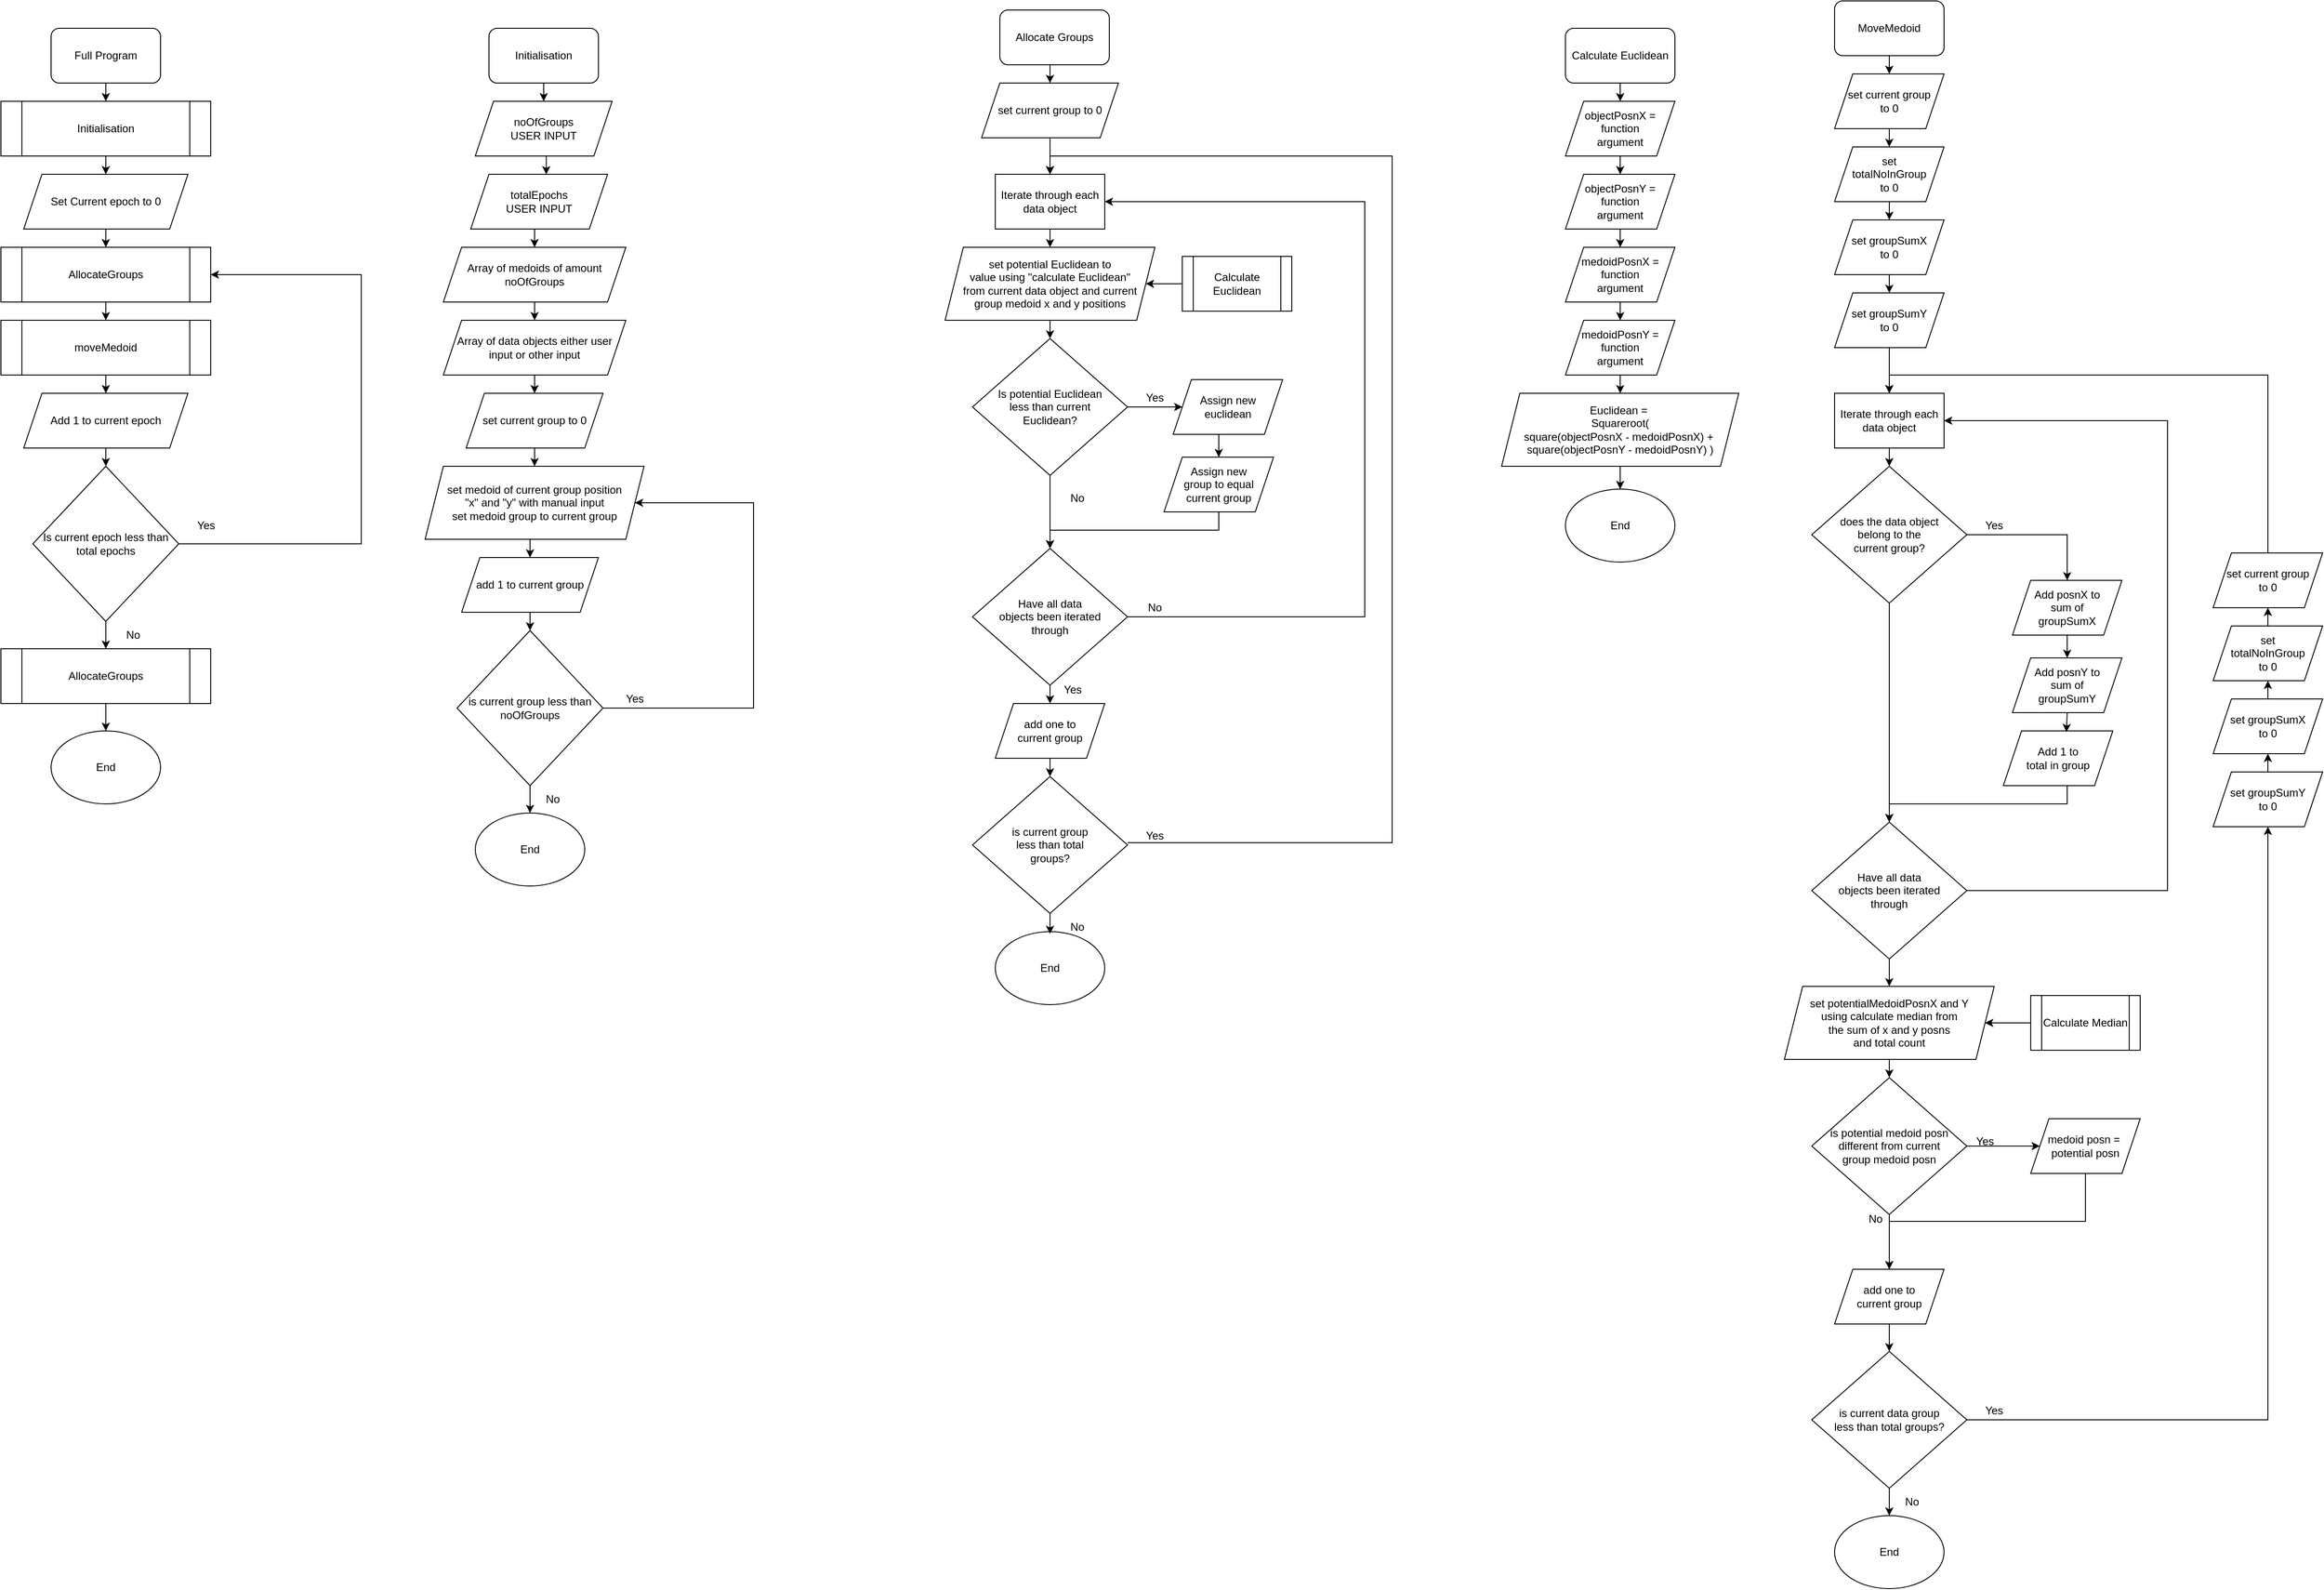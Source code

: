 <mxfile version="22.1.3" type="github">
  <diagram name="Page-1" id="edf60f1a-56cd-e834-aa8a-f176f3a09ee4">
    <mxGraphModel dx="664" dy="749" grid="1" gridSize="10" guides="1" tooltips="1" connect="1" arrows="1" fold="1" page="1" pageScale="1" pageWidth="1100" pageHeight="850" background="none" math="0" shadow="0">
      <root>
        <mxCell id="0" />
        <mxCell id="1" parent="0" />
        <mxCell id="bLF5GKP89D4P4g6-5xL7-8" style="edgeStyle=orthogonalEdgeStyle;rounded=0;orthogonalLoop=1;jettySize=auto;html=1;exitX=0.5;exitY=1;exitDx=0;exitDy=0;entryX=0.5;entryY=0;entryDx=0;entryDy=0;" edge="1" parent="1" source="bLF5GKP89D4P4g6-5xL7-1" target="bLF5GKP89D4P4g6-5xL7-4">
          <mxGeometry relative="1" as="geometry" />
        </mxCell>
        <mxCell id="bLF5GKP89D4P4g6-5xL7-1" value="Full Program" style="rounded=1;whiteSpace=wrap;html=1;" vertex="1" parent="1">
          <mxGeometry x="90" y="40" width="120" height="60" as="geometry" />
        </mxCell>
        <mxCell id="bLF5GKP89D4P4g6-5xL7-10" style="edgeStyle=orthogonalEdgeStyle;rounded=0;orthogonalLoop=1;jettySize=auto;html=1;exitX=0.5;exitY=1;exitDx=0;exitDy=0;entryX=0.5;entryY=0;entryDx=0;entryDy=0;" edge="1" parent="1" source="bLF5GKP89D4P4g6-5xL7-2" target="bLF5GKP89D4P4g6-5xL7-3">
          <mxGeometry relative="1" as="geometry" />
        </mxCell>
        <mxCell id="bLF5GKP89D4P4g6-5xL7-2" value="Set Current epoch to 0" style="shape=parallelogram;perimeter=parallelogramPerimeter;whiteSpace=wrap;html=1;fixedSize=1;" vertex="1" parent="1">
          <mxGeometry x="60" y="200" width="180" height="60" as="geometry" />
        </mxCell>
        <mxCell id="bLF5GKP89D4P4g6-5xL7-11" style="edgeStyle=orthogonalEdgeStyle;rounded=0;orthogonalLoop=1;jettySize=auto;html=1;exitX=0.5;exitY=1;exitDx=0;exitDy=0;entryX=0.5;entryY=0;entryDx=0;entryDy=0;" edge="1" parent="1" source="bLF5GKP89D4P4g6-5xL7-3" target="bLF5GKP89D4P4g6-5xL7-5">
          <mxGeometry relative="1" as="geometry" />
        </mxCell>
        <mxCell id="bLF5GKP89D4P4g6-5xL7-3" value="AllocateGroups" style="shape=process;whiteSpace=wrap;html=1;backgroundOutline=1;" vertex="1" parent="1">
          <mxGeometry x="35" y="280" width="230" height="60" as="geometry" />
        </mxCell>
        <mxCell id="bLF5GKP89D4P4g6-5xL7-9" style="edgeStyle=orthogonalEdgeStyle;rounded=0;orthogonalLoop=1;jettySize=auto;html=1;exitX=0.5;exitY=1;exitDx=0;exitDy=0;entryX=0.5;entryY=0;entryDx=0;entryDy=0;" edge="1" parent="1" source="bLF5GKP89D4P4g6-5xL7-4" target="bLF5GKP89D4P4g6-5xL7-2">
          <mxGeometry relative="1" as="geometry" />
        </mxCell>
        <mxCell id="bLF5GKP89D4P4g6-5xL7-4" value="Initialisation" style="shape=process;whiteSpace=wrap;html=1;backgroundOutline=1;" vertex="1" parent="1">
          <mxGeometry x="35" y="120" width="230" height="60" as="geometry" />
        </mxCell>
        <mxCell id="bLF5GKP89D4P4g6-5xL7-12" style="edgeStyle=orthogonalEdgeStyle;rounded=0;orthogonalLoop=1;jettySize=auto;html=1;exitX=0.5;exitY=1;exitDx=0;exitDy=0;entryX=0.5;entryY=0;entryDx=0;entryDy=0;" edge="1" parent="1" source="bLF5GKP89D4P4g6-5xL7-5" target="bLF5GKP89D4P4g6-5xL7-6">
          <mxGeometry relative="1" as="geometry" />
        </mxCell>
        <mxCell id="bLF5GKP89D4P4g6-5xL7-5" value="moveMedoid" style="shape=process;whiteSpace=wrap;html=1;backgroundOutline=1;" vertex="1" parent="1">
          <mxGeometry x="35" y="360" width="230" height="60" as="geometry" />
        </mxCell>
        <mxCell id="bLF5GKP89D4P4g6-5xL7-13" style="edgeStyle=orthogonalEdgeStyle;rounded=0;orthogonalLoop=1;jettySize=auto;html=1;exitX=0.5;exitY=1;exitDx=0;exitDy=0;entryX=0.5;entryY=0;entryDx=0;entryDy=0;" edge="1" parent="1" source="bLF5GKP89D4P4g6-5xL7-6" target="bLF5GKP89D4P4g6-5xL7-7">
          <mxGeometry relative="1" as="geometry" />
        </mxCell>
        <mxCell id="bLF5GKP89D4P4g6-5xL7-6" value="Add 1 to current epoch" style="shape=parallelogram;perimeter=parallelogramPerimeter;whiteSpace=wrap;html=1;fixedSize=1;" vertex="1" parent="1">
          <mxGeometry x="60" y="440" width="180" height="60" as="geometry" />
        </mxCell>
        <mxCell id="bLF5GKP89D4P4g6-5xL7-14" style="edgeStyle=orthogonalEdgeStyle;rounded=0;orthogonalLoop=1;jettySize=auto;html=1;exitX=1;exitY=0.5;exitDx=0;exitDy=0;entryX=1;entryY=0.5;entryDx=0;entryDy=0;" edge="1" parent="1" source="bLF5GKP89D4P4g6-5xL7-7" target="bLF5GKP89D4P4g6-5xL7-3">
          <mxGeometry relative="1" as="geometry">
            <Array as="points">
              <mxPoint x="430" y="605" />
              <mxPoint x="430" y="310" />
            </Array>
          </mxGeometry>
        </mxCell>
        <mxCell id="bLF5GKP89D4P4g6-5xL7-7" value="Is current epoch less than total epochs" style="rhombus;whiteSpace=wrap;html=1;" vertex="1" parent="1">
          <mxGeometry x="70" y="520" width="160" height="170" as="geometry" />
        </mxCell>
        <mxCell id="bLF5GKP89D4P4g6-5xL7-15" value="Yes" style="text;html=1;strokeColor=none;fillColor=none;align=center;verticalAlign=middle;whiteSpace=wrap;rounded=0;" vertex="1" parent="1">
          <mxGeometry x="230" y="570" width="60" height="30" as="geometry" />
        </mxCell>
        <mxCell id="bLF5GKP89D4P4g6-5xL7-16" value="No" style="text;html=1;strokeColor=none;fillColor=none;align=center;verticalAlign=middle;whiteSpace=wrap;rounded=0;" vertex="1" parent="1">
          <mxGeometry x="150" y="690" width="60" height="30" as="geometry" />
        </mxCell>
        <mxCell id="bLF5GKP89D4P4g6-5xL7-20" style="edgeStyle=orthogonalEdgeStyle;rounded=0;orthogonalLoop=1;jettySize=auto;html=1;exitX=0.5;exitY=1;exitDx=0;exitDy=0;entryX=0.5;entryY=0;entryDx=0;entryDy=0;" edge="1" parent="1" source="bLF5GKP89D4P4g6-5xL7-17" target="bLF5GKP89D4P4g6-5xL7-19">
          <mxGeometry relative="1" as="geometry" />
        </mxCell>
        <mxCell id="bLF5GKP89D4P4g6-5xL7-17" value="AllocateGroups" style="shape=process;whiteSpace=wrap;html=1;backgroundOutline=1;" vertex="1" parent="1">
          <mxGeometry x="35" y="720" width="230" height="60" as="geometry" />
        </mxCell>
        <mxCell id="bLF5GKP89D4P4g6-5xL7-18" style="edgeStyle=orthogonalEdgeStyle;rounded=0;orthogonalLoop=1;jettySize=auto;html=1;exitX=0;exitY=0;exitDx=0;exitDy=0;entryX=0;entryY=1;entryDx=0;entryDy=0;" edge="1" parent="1" source="bLF5GKP89D4P4g6-5xL7-16" target="bLF5GKP89D4P4g6-5xL7-16">
          <mxGeometry relative="1" as="geometry" />
        </mxCell>
        <mxCell id="bLF5GKP89D4P4g6-5xL7-19" value="End" style="ellipse;whiteSpace=wrap;html=1;" vertex="1" parent="1">
          <mxGeometry x="90" y="810" width="120" height="80" as="geometry" />
        </mxCell>
        <mxCell id="bLF5GKP89D4P4g6-5xL7-33" style="edgeStyle=orthogonalEdgeStyle;rounded=0;orthogonalLoop=1;jettySize=auto;html=1;exitX=0.5;exitY=1;exitDx=0;exitDy=0;entryX=0.5;entryY=0;entryDx=0;entryDy=0;" edge="1" parent="1" source="bLF5GKP89D4P4g6-5xL7-21" target="bLF5GKP89D4P4g6-5xL7-22">
          <mxGeometry relative="1" as="geometry" />
        </mxCell>
        <mxCell id="bLF5GKP89D4P4g6-5xL7-21" value="Initialisation" style="rounded=1;whiteSpace=wrap;html=1;" vertex="1" parent="1">
          <mxGeometry x="570" y="40" width="120" height="60" as="geometry" />
        </mxCell>
        <mxCell id="bLF5GKP89D4P4g6-5xL7-22" value="noOfGroups&lt;br&gt;USER INPUT" style="shape=parallelogram;perimeter=parallelogramPerimeter;whiteSpace=wrap;html=1;fixedSize=1;" vertex="1" parent="1">
          <mxGeometry x="555" y="120" width="150" height="60" as="geometry" />
        </mxCell>
        <mxCell id="bLF5GKP89D4P4g6-5xL7-35" style="edgeStyle=orthogonalEdgeStyle;rounded=0;orthogonalLoop=1;jettySize=auto;html=1;exitX=0.5;exitY=1;exitDx=0;exitDy=0;entryX=0.5;entryY=0;entryDx=0;entryDy=0;" edge="1" parent="1" source="bLF5GKP89D4P4g6-5xL7-23" target="bLF5GKP89D4P4g6-5xL7-24">
          <mxGeometry relative="1" as="geometry" />
        </mxCell>
        <mxCell id="bLF5GKP89D4P4g6-5xL7-23" value="totalEpochs&lt;br&gt;USER INPUT" style="shape=parallelogram;perimeter=parallelogramPerimeter;whiteSpace=wrap;html=1;fixedSize=1;" vertex="1" parent="1">
          <mxGeometry x="550" y="200" width="150" height="60" as="geometry" />
        </mxCell>
        <mxCell id="bLF5GKP89D4P4g6-5xL7-36" style="edgeStyle=orthogonalEdgeStyle;rounded=0;orthogonalLoop=1;jettySize=auto;html=1;exitX=0.5;exitY=1;exitDx=0;exitDy=0;entryX=0.5;entryY=0;entryDx=0;entryDy=0;" edge="1" parent="1" source="bLF5GKP89D4P4g6-5xL7-24" target="bLF5GKP89D4P4g6-5xL7-25">
          <mxGeometry relative="1" as="geometry" />
        </mxCell>
        <mxCell id="bLF5GKP89D4P4g6-5xL7-24" value="Array of medoids of amount noOfGroups" style="shape=parallelogram;perimeter=parallelogramPerimeter;whiteSpace=wrap;html=1;fixedSize=1;" vertex="1" parent="1">
          <mxGeometry x="520" y="280" width="200" height="60" as="geometry" />
        </mxCell>
        <mxCell id="bLF5GKP89D4P4g6-5xL7-37" style="edgeStyle=orthogonalEdgeStyle;rounded=0;orthogonalLoop=1;jettySize=auto;html=1;exitX=0.5;exitY=1;exitDx=0;exitDy=0;entryX=0.5;entryY=0;entryDx=0;entryDy=0;" edge="1" parent="1" source="bLF5GKP89D4P4g6-5xL7-25" target="bLF5GKP89D4P4g6-5xL7-26">
          <mxGeometry relative="1" as="geometry" />
        </mxCell>
        <mxCell id="bLF5GKP89D4P4g6-5xL7-25" value="Array of data objects either user input or other input" style="shape=parallelogram;perimeter=parallelogramPerimeter;whiteSpace=wrap;html=1;fixedSize=1;" vertex="1" parent="1">
          <mxGeometry x="520" y="360" width="200" height="60" as="geometry" />
        </mxCell>
        <mxCell id="bLF5GKP89D4P4g6-5xL7-38" style="edgeStyle=orthogonalEdgeStyle;rounded=0;orthogonalLoop=1;jettySize=auto;html=1;exitX=0.5;exitY=1;exitDx=0;exitDy=0;entryX=0.5;entryY=0;entryDx=0;entryDy=0;" edge="1" parent="1" source="bLF5GKP89D4P4g6-5xL7-26" target="bLF5GKP89D4P4g6-5xL7-27">
          <mxGeometry relative="1" as="geometry" />
        </mxCell>
        <mxCell id="bLF5GKP89D4P4g6-5xL7-26" value="set current group to 0" style="shape=parallelogram;perimeter=parallelogramPerimeter;whiteSpace=wrap;html=1;fixedSize=1;" vertex="1" parent="1">
          <mxGeometry x="545" y="440" width="150" height="60" as="geometry" />
        </mxCell>
        <mxCell id="bLF5GKP89D4P4g6-5xL7-39" style="edgeStyle=orthogonalEdgeStyle;rounded=0;orthogonalLoop=1;jettySize=auto;html=1;exitX=0.5;exitY=1;exitDx=0;exitDy=0;entryX=0.5;entryY=0;entryDx=0;entryDy=0;" edge="1" parent="1" source="bLF5GKP89D4P4g6-5xL7-27" target="bLF5GKP89D4P4g6-5xL7-28">
          <mxGeometry relative="1" as="geometry" />
        </mxCell>
        <mxCell id="bLF5GKP89D4P4g6-5xL7-27" value="set medoid of current group position &lt;br&gt;&quot;x&quot; and &quot;y&quot; with manual input&lt;br&gt;set medoid group to current group" style="shape=parallelogram;perimeter=parallelogramPerimeter;whiteSpace=wrap;html=1;fixedSize=1;" vertex="1" parent="1">
          <mxGeometry x="500" y="520" width="240" height="80" as="geometry" />
        </mxCell>
        <mxCell id="bLF5GKP89D4P4g6-5xL7-40" style="edgeStyle=orthogonalEdgeStyle;rounded=0;orthogonalLoop=1;jettySize=auto;html=1;exitX=0.5;exitY=1;exitDx=0;exitDy=0;entryX=0.5;entryY=0;entryDx=0;entryDy=0;" edge="1" parent="1" source="bLF5GKP89D4P4g6-5xL7-28" target="bLF5GKP89D4P4g6-5xL7-29">
          <mxGeometry relative="1" as="geometry" />
        </mxCell>
        <mxCell id="bLF5GKP89D4P4g6-5xL7-28" value="add 1 to current group" style="shape=parallelogram;perimeter=parallelogramPerimeter;whiteSpace=wrap;html=1;fixedSize=1;" vertex="1" parent="1">
          <mxGeometry x="540" y="620" width="150" height="60" as="geometry" />
        </mxCell>
        <mxCell id="bLF5GKP89D4P4g6-5xL7-30" style="edgeStyle=orthogonalEdgeStyle;rounded=0;orthogonalLoop=1;jettySize=auto;html=1;exitX=1;exitY=0.5;exitDx=0;exitDy=0;entryX=1;entryY=0.5;entryDx=0;entryDy=0;" edge="1" parent="1" source="bLF5GKP89D4P4g6-5xL7-29" target="bLF5GKP89D4P4g6-5xL7-27">
          <mxGeometry relative="1" as="geometry">
            <Array as="points">
              <mxPoint x="860" y="785" />
              <mxPoint x="860" y="560" />
            </Array>
          </mxGeometry>
        </mxCell>
        <mxCell id="bLF5GKP89D4P4g6-5xL7-42" style="edgeStyle=orthogonalEdgeStyle;rounded=0;orthogonalLoop=1;jettySize=auto;html=1;exitX=0.5;exitY=1;exitDx=0;exitDy=0;entryX=0.5;entryY=0;entryDx=0;entryDy=0;" edge="1" parent="1" source="bLF5GKP89D4P4g6-5xL7-29" target="bLF5GKP89D4P4g6-5xL7-41">
          <mxGeometry relative="1" as="geometry" />
        </mxCell>
        <mxCell id="bLF5GKP89D4P4g6-5xL7-29" value="is current group less than&lt;br&gt;noOfGroups" style="rhombus;whiteSpace=wrap;html=1;" vertex="1" parent="1">
          <mxGeometry x="535" y="700" width="160" height="170" as="geometry" />
        </mxCell>
        <mxCell id="bLF5GKP89D4P4g6-5xL7-31" value="Yes" style="text;html=1;strokeColor=none;fillColor=none;align=center;verticalAlign=middle;whiteSpace=wrap;rounded=0;" vertex="1" parent="1">
          <mxGeometry x="700" y="760" width="60" height="30" as="geometry" />
        </mxCell>
        <mxCell id="bLF5GKP89D4P4g6-5xL7-32" value="No" style="text;html=1;strokeColor=none;fillColor=none;align=center;verticalAlign=middle;whiteSpace=wrap;rounded=0;" vertex="1" parent="1">
          <mxGeometry x="610" y="870" width="60" height="30" as="geometry" />
        </mxCell>
        <mxCell id="bLF5GKP89D4P4g6-5xL7-34" style="edgeStyle=orthogonalEdgeStyle;rounded=0;orthogonalLoop=1;jettySize=auto;html=1;exitX=0.5;exitY=1;exitDx=0;exitDy=0;entryX=0.552;entryY=0.002;entryDx=0;entryDy=0;entryPerimeter=0;" edge="1" parent="1" source="bLF5GKP89D4P4g6-5xL7-22" target="bLF5GKP89D4P4g6-5xL7-23">
          <mxGeometry relative="1" as="geometry" />
        </mxCell>
        <mxCell id="bLF5GKP89D4P4g6-5xL7-41" value="End" style="ellipse;whiteSpace=wrap;html=1;" vertex="1" parent="1">
          <mxGeometry x="555" y="900" width="120" height="80" as="geometry" />
        </mxCell>
        <mxCell id="bLF5GKP89D4P4g6-5xL7-49" style="edgeStyle=orthogonalEdgeStyle;rounded=0;orthogonalLoop=1;jettySize=auto;html=1;exitX=0.5;exitY=1;exitDx=0;exitDy=0;entryX=0.5;entryY=0;entryDx=0;entryDy=0;" edge="1" parent="1" source="bLF5GKP89D4P4g6-5xL7-43">
          <mxGeometry relative="1" as="geometry">
            <mxPoint x="1185" y="100" as="targetPoint" />
          </mxGeometry>
        </mxCell>
        <mxCell id="bLF5GKP89D4P4g6-5xL7-43" value="Allocate Groups" style="rounded=1;whiteSpace=wrap;html=1;" vertex="1" parent="1">
          <mxGeometry x="1130" y="20" width="120" height="60" as="geometry" />
        </mxCell>
        <mxCell id="bLF5GKP89D4P4g6-5xL7-63" style="edgeStyle=orthogonalEdgeStyle;rounded=0;orthogonalLoop=1;jettySize=auto;html=1;exitX=0.5;exitY=1;exitDx=0;exitDy=0;entryX=0.5;entryY=0;entryDx=0;entryDy=0;" edge="1" parent="1" source="bLF5GKP89D4P4g6-5xL7-45" target="bLF5GKP89D4P4g6-5xL7-62">
          <mxGeometry relative="1" as="geometry" />
        </mxCell>
        <mxCell id="bLF5GKP89D4P4g6-5xL7-45" value="set current group to 0" style="shape=parallelogram;perimeter=parallelogramPerimeter;whiteSpace=wrap;html=1;fixedSize=1;" vertex="1" parent="1">
          <mxGeometry x="1110" y="100" width="150" height="60" as="geometry" />
        </mxCell>
        <mxCell id="bLF5GKP89D4P4g6-5xL7-52" style="edgeStyle=orthogonalEdgeStyle;rounded=0;orthogonalLoop=1;jettySize=auto;html=1;exitX=0.5;exitY=1;exitDx=0;exitDy=0;entryX=0.5;entryY=0;entryDx=0;entryDy=0;" edge="1" parent="1" source="bLF5GKP89D4P4g6-5xL7-46" target="bLF5GKP89D4P4g6-5xL7-51">
          <mxGeometry relative="1" as="geometry" />
        </mxCell>
        <mxCell id="bLF5GKP89D4P4g6-5xL7-46" value="set potential Euclidean to &lt;br&gt;value using &quot;calculate Euclidean&quot;&lt;br&gt;from current data object and current &lt;br&gt;group medoid x and y positions" style="shape=parallelogram;perimeter=parallelogramPerimeter;whiteSpace=wrap;html=1;fixedSize=1;" vertex="1" parent="1">
          <mxGeometry x="1070" y="280" width="230" height="80" as="geometry" />
        </mxCell>
        <mxCell id="bLF5GKP89D4P4g6-5xL7-48" style="edgeStyle=orthogonalEdgeStyle;rounded=0;orthogonalLoop=1;jettySize=auto;html=1;exitX=0;exitY=0.5;exitDx=0;exitDy=0;entryX=1;entryY=0.5;entryDx=0;entryDy=0;" edge="1" parent="1" source="bLF5GKP89D4P4g6-5xL7-47" target="bLF5GKP89D4P4g6-5xL7-46">
          <mxGeometry relative="1" as="geometry" />
        </mxCell>
        <mxCell id="bLF5GKP89D4P4g6-5xL7-47" value="Calculate Euclidean" style="shape=process;whiteSpace=wrap;html=1;backgroundOutline=1;" vertex="1" parent="1">
          <mxGeometry x="1330" y="290" width="120" height="60" as="geometry" />
        </mxCell>
        <mxCell id="bLF5GKP89D4P4g6-5xL7-53" style="edgeStyle=orthogonalEdgeStyle;rounded=0;orthogonalLoop=1;jettySize=auto;html=1;exitX=1;exitY=0.5;exitDx=0;exitDy=0;" edge="1" parent="1" source="bLF5GKP89D4P4g6-5xL7-51" target="bLF5GKP89D4P4g6-5xL7-54">
          <mxGeometry relative="1" as="geometry">
            <mxPoint x="1330" y="455" as="targetPoint" />
          </mxGeometry>
        </mxCell>
        <mxCell id="bLF5GKP89D4P4g6-5xL7-59" style="edgeStyle=orthogonalEdgeStyle;rounded=0;orthogonalLoop=1;jettySize=auto;html=1;exitX=0.5;exitY=1;exitDx=0;exitDy=0;entryX=0.5;entryY=0;entryDx=0;entryDy=0;" edge="1" parent="1" source="bLF5GKP89D4P4g6-5xL7-51" target="bLF5GKP89D4P4g6-5xL7-58">
          <mxGeometry relative="1" as="geometry" />
        </mxCell>
        <mxCell id="bLF5GKP89D4P4g6-5xL7-51" value="Is potential Euclidean &lt;br&gt;less than current&lt;br&gt;Euclidean?" style="rhombus;whiteSpace=wrap;html=1;" vertex="1" parent="1">
          <mxGeometry x="1100" y="380" width="170" height="150" as="geometry" />
        </mxCell>
        <mxCell id="bLF5GKP89D4P4g6-5xL7-56" style="edgeStyle=orthogonalEdgeStyle;rounded=0;orthogonalLoop=1;jettySize=auto;html=1;exitX=0.5;exitY=1;exitDx=0;exitDy=0;entryX=0.5;entryY=0;entryDx=0;entryDy=0;" edge="1" parent="1" source="bLF5GKP89D4P4g6-5xL7-54" target="bLF5GKP89D4P4g6-5xL7-55">
          <mxGeometry relative="1" as="geometry" />
        </mxCell>
        <mxCell id="bLF5GKP89D4P4g6-5xL7-54" value="Assign new &lt;br&gt;euclidean" style="shape=parallelogram;perimeter=parallelogramPerimeter;whiteSpace=wrap;html=1;fixedSize=1;" vertex="1" parent="1">
          <mxGeometry x="1320" y="425" width="120" height="60" as="geometry" />
        </mxCell>
        <mxCell id="bLF5GKP89D4P4g6-5xL7-60" style="edgeStyle=orthogonalEdgeStyle;rounded=0;orthogonalLoop=1;jettySize=auto;html=1;exitX=0.5;exitY=1;exitDx=0;exitDy=0;entryX=0.5;entryY=0;entryDx=0;entryDy=0;" edge="1" parent="1" source="bLF5GKP89D4P4g6-5xL7-55" target="bLF5GKP89D4P4g6-5xL7-58">
          <mxGeometry relative="1" as="geometry" />
        </mxCell>
        <mxCell id="bLF5GKP89D4P4g6-5xL7-55" value="Assign new &lt;br&gt;group to equal&lt;br&gt;current group" style="shape=parallelogram;perimeter=parallelogramPerimeter;whiteSpace=wrap;html=1;fixedSize=1;" vertex="1" parent="1">
          <mxGeometry x="1310" y="510" width="120" height="60" as="geometry" />
        </mxCell>
        <mxCell id="bLF5GKP89D4P4g6-5xL7-74" style="edgeStyle=orthogonalEdgeStyle;rounded=0;orthogonalLoop=1;jettySize=auto;html=1;exitX=0.5;exitY=1;exitDx=0;exitDy=0;entryX=0.5;entryY=0;entryDx=0;entryDy=0;" edge="1" parent="1" source="bLF5GKP89D4P4g6-5xL7-57" target="bLF5GKP89D4P4g6-5xL7-67">
          <mxGeometry relative="1" as="geometry" />
        </mxCell>
        <mxCell id="bLF5GKP89D4P4g6-5xL7-57" value="add one to &lt;br&gt;current group" style="shape=parallelogram;perimeter=parallelogramPerimeter;whiteSpace=wrap;html=1;fixedSize=1;" vertex="1" parent="1">
          <mxGeometry x="1125" y="780" width="120" height="60" as="geometry" />
        </mxCell>
        <mxCell id="bLF5GKP89D4P4g6-5xL7-65" style="edgeStyle=orthogonalEdgeStyle;rounded=0;orthogonalLoop=1;jettySize=auto;html=1;exitX=1;exitY=0.5;exitDx=0;exitDy=0;entryX=1;entryY=0.5;entryDx=0;entryDy=0;" edge="1" parent="1" source="bLF5GKP89D4P4g6-5xL7-58" target="bLF5GKP89D4P4g6-5xL7-62">
          <mxGeometry relative="1" as="geometry">
            <Array as="points">
              <mxPoint x="1530" y="685" />
              <mxPoint x="1530" y="230" />
            </Array>
          </mxGeometry>
        </mxCell>
        <mxCell id="bLF5GKP89D4P4g6-5xL7-66" style="edgeStyle=orthogonalEdgeStyle;rounded=0;orthogonalLoop=1;jettySize=auto;html=1;exitX=0.5;exitY=1;exitDx=0;exitDy=0;entryX=0.5;entryY=0;entryDx=0;entryDy=0;" edge="1" parent="1" source="bLF5GKP89D4P4g6-5xL7-58" target="bLF5GKP89D4P4g6-5xL7-57">
          <mxGeometry relative="1" as="geometry" />
        </mxCell>
        <mxCell id="bLF5GKP89D4P4g6-5xL7-58" value="Have all data&lt;br&gt;objects been iterated&lt;br&gt;through" style="rhombus;whiteSpace=wrap;html=1;" vertex="1" parent="1">
          <mxGeometry x="1100" y="610" width="170" height="150" as="geometry" />
        </mxCell>
        <mxCell id="bLF5GKP89D4P4g6-5xL7-61" value="Yes" style="text;html=1;strokeColor=none;fillColor=none;align=center;verticalAlign=middle;whiteSpace=wrap;rounded=0;" vertex="1" parent="1">
          <mxGeometry x="1270" y="430" width="60" height="30" as="geometry" />
        </mxCell>
        <mxCell id="bLF5GKP89D4P4g6-5xL7-64" style="edgeStyle=orthogonalEdgeStyle;rounded=0;orthogonalLoop=1;jettySize=auto;html=1;exitX=0.5;exitY=1;exitDx=0;exitDy=0;entryX=0.5;entryY=0;entryDx=0;entryDy=0;" edge="1" parent="1" source="bLF5GKP89D4P4g6-5xL7-62" target="bLF5GKP89D4P4g6-5xL7-46">
          <mxGeometry relative="1" as="geometry" />
        </mxCell>
        <mxCell id="bLF5GKP89D4P4g6-5xL7-62" value="Iterate through each&lt;br&gt;data object" style="rounded=0;whiteSpace=wrap;html=1;" vertex="1" parent="1">
          <mxGeometry x="1125" y="200" width="120" height="60" as="geometry" />
        </mxCell>
        <mxCell id="bLF5GKP89D4P4g6-5xL7-67" value="is current group&lt;br&gt;less than total&lt;br&gt;groups?" style="rhombus;whiteSpace=wrap;html=1;" vertex="1" parent="1">
          <mxGeometry x="1100" y="860" width="170" height="150" as="geometry" />
        </mxCell>
        <mxCell id="bLF5GKP89D4P4g6-5xL7-68" value="No" style="text;html=1;strokeColor=none;fillColor=none;align=center;verticalAlign=middle;whiteSpace=wrap;rounded=0;" vertex="1" parent="1">
          <mxGeometry x="1185" y="540" width="60" height="30" as="geometry" />
        </mxCell>
        <mxCell id="bLF5GKP89D4P4g6-5xL7-69" value="No" style="text;html=1;strokeColor=none;fillColor=none;align=center;verticalAlign=middle;whiteSpace=wrap;rounded=0;" vertex="1" parent="1">
          <mxGeometry x="1270" y="660" width="60" height="30" as="geometry" />
        </mxCell>
        <mxCell id="bLF5GKP89D4P4g6-5xL7-70" value="No" style="text;html=1;strokeColor=none;fillColor=none;align=center;verticalAlign=middle;whiteSpace=wrap;rounded=0;" vertex="1" parent="1">
          <mxGeometry x="1185" y="1010" width="60" height="30" as="geometry" />
        </mxCell>
        <mxCell id="bLF5GKP89D4P4g6-5xL7-71" value="Yes" style="text;html=1;strokeColor=none;fillColor=none;align=center;verticalAlign=middle;whiteSpace=wrap;rounded=0;" vertex="1" parent="1">
          <mxGeometry x="1180" y="750" width="60" height="30" as="geometry" />
        </mxCell>
        <mxCell id="bLF5GKP89D4P4g6-5xL7-73" style="edgeStyle=orthogonalEdgeStyle;rounded=0;orthogonalLoop=1;jettySize=auto;html=1;exitX=0;exitY=0.75;exitDx=0;exitDy=0;entryX=0.5;entryY=0;entryDx=0;entryDy=0;" edge="1" parent="1" source="bLF5GKP89D4P4g6-5xL7-72" target="bLF5GKP89D4P4g6-5xL7-62">
          <mxGeometry relative="1" as="geometry">
            <Array as="points">
              <mxPoint x="1560" y="933" />
              <mxPoint x="1560" y="180" />
              <mxPoint x="1185" y="180" />
            </Array>
          </mxGeometry>
        </mxCell>
        <mxCell id="bLF5GKP89D4P4g6-5xL7-72" value="Yes" style="text;html=1;strokeColor=none;fillColor=none;align=center;verticalAlign=middle;whiteSpace=wrap;rounded=0;" vertex="1" parent="1">
          <mxGeometry x="1270" y="910" width="60" height="30" as="geometry" />
        </mxCell>
        <mxCell id="bLF5GKP89D4P4g6-5xL7-75" value="End" style="ellipse;whiteSpace=wrap;html=1;" vertex="1" parent="1">
          <mxGeometry x="1125" y="1030" width="120" height="80" as="geometry" />
        </mxCell>
        <mxCell id="bLF5GKP89D4P4g6-5xL7-76" style="edgeStyle=orthogonalEdgeStyle;rounded=0;orthogonalLoop=1;jettySize=auto;html=1;exitX=0;exitY=0;exitDx=0;exitDy=0;entryX=0;entryY=0.75;entryDx=0;entryDy=0;" edge="1" parent="1" source="bLF5GKP89D4P4g6-5xL7-70" target="bLF5GKP89D4P4g6-5xL7-70">
          <mxGeometry relative="1" as="geometry" />
        </mxCell>
        <mxCell id="bLF5GKP89D4P4g6-5xL7-89" style="edgeStyle=orthogonalEdgeStyle;rounded=0;orthogonalLoop=1;jettySize=auto;html=1;exitX=0.5;exitY=1;exitDx=0;exitDy=0;entryX=0.5;entryY=0;entryDx=0;entryDy=0;" edge="1" parent="1" source="bLF5GKP89D4P4g6-5xL7-77" target="bLF5GKP89D4P4g6-5xL7-78">
          <mxGeometry relative="1" as="geometry" />
        </mxCell>
        <mxCell id="bLF5GKP89D4P4g6-5xL7-77" value="Calculate Euclidean" style="rounded=1;whiteSpace=wrap;html=1;" vertex="1" parent="1">
          <mxGeometry x="1750" y="40" width="120" height="60" as="geometry" />
        </mxCell>
        <mxCell id="bLF5GKP89D4P4g6-5xL7-90" style="edgeStyle=orthogonalEdgeStyle;rounded=0;orthogonalLoop=1;jettySize=auto;html=1;exitX=0.5;exitY=1;exitDx=0;exitDy=0;entryX=0.5;entryY=0;entryDx=0;entryDy=0;" edge="1" parent="1" source="bLF5GKP89D4P4g6-5xL7-78" target="bLF5GKP89D4P4g6-5xL7-82">
          <mxGeometry relative="1" as="geometry" />
        </mxCell>
        <mxCell id="bLF5GKP89D4P4g6-5xL7-78" value="objectPosnX = function&lt;br&gt;argument" style="shape=parallelogram;perimeter=parallelogramPerimeter;whiteSpace=wrap;html=1;fixedSize=1;" vertex="1" parent="1">
          <mxGeometry x="1750" y="120" width="120" height="60" as="geometry" />
        </mxCell>
        <mxCell id="bLF5GKP89D4P4g6-5xL7-91" style="edgeStyle=orthogonalEdgeStyle;rounded=0;orthogonalLoop=1;jettySize=auto;html=1;exitX=0.5;exitY=1;exitDx=0;exitDy=0;entryX=0.5;entryY=0;entryDx=0;entryDy=0;" edge="1" parent="1" source="bLF5GKP89D4P4g6-5xL7-82" target="bLF5GKP89D4P4g6-5xL7-83">
          <mxGeometry relative="1" as="geometry" />
        </mxCell>
        <mxCell id="bLF5GKP89D4P4g6-5xL7-82" value="objectPosnY = function&lt;br&gt;argument" style="shape=parallelogram;perimeter=parallelogramPerimeter;whiteSpace=wrap;html=1;fixedSize=1;" vertex="1" parent="1">
          <mxGeometry x="1750" y="200" width="120" height="60" as="geometry" />
        </mxCell>
        <mxCell id="bLF5GKP89D4P4g6-5xL7-92" style="edgeStyle=orthogonalEdgeStyle;rounded=0;orthogonalLoop=1;jettySize=auto;html=1;exitX=0.5;exitY=1;exitDx=0;exitDy=0;entryX=0.5;entryY=0;entryDx=0;entryDy=0;" edge="1" parent="1" source="bLF5GKP89D4P4g6-5xL7-83" target="bLF5GKP89D4P4g6-5xL7-84">
          <mxGeometry relative="1" as="geometry" />
        </mxCell>
        <mxCell id="bLF5GKP89D4P4g6-5xL7-83" value="medoidPosnX = function&lt;br&gt;argument" style="shape=parallelogram;perimeter=parallelogramPerimeter;whiteSpace=wrap;html=1;fixedSize=1;" vertex="1" parent="1">
          <mxGeometry x="1750" y="280" width="120" height="60" as="geometry" />
        </mxCell>
        <mxCell id="bLF5GKP89D4P4g6-5xL7-93" style="edgeStyle=orthogonalEdgeStyle;rounded=0;orthogonalLoop=1;jettySize=auto;html=1;exitX=0.5;exitY=1;exitDx=0;exitDy=0;entryX=0.5;entryY=0;entryDx=0;entryDy=0;" edge="1" parent="1" source="bLF5GKP89D4P4g6-5xL7-84" target="bLF5GKP89D4P4g6-5xL7-87">
          <mxGeometry relative="1" as="geometry" />
        </mxCell>
        <mxCell id="bLF5GKP89D4P4g6-5xL7-84" value="medoidPosnY = function&lt;br&gt;argument" style="shape=parallelogram;perimeter=parallelogramPerimeter;whiteSpace=wrap;html=1;fixedSize=1;" vertex="1" parent="1">
          <mxGeometry x="1750" y="360" width="120" height="60" as="geometry" />
        </mxCell>
        <mxCell id="bLF5GKP89D4P4g6-5xL7-95" style="edgeStyle=orthogonalEdgeStyle;rounded=0;orthogonalLoop=1;jettySize=auto;html=1;exitX=0.5;exitY=1;exitDx=0;exitDy=0;entryX=0.5;entryY=0;entryDx=0;entryDy=0;" edge="1" parent="1" source="bLF5GKP89D4P4g6-5xL7-87" target="bLF5GKP89D4P4g6-5xL7-88">
          <mxGeometry relative="1" as="geometry" />
        </mxCell>
        <mxCell id="bLF5GKP89D4P4g6-5xL7-87" value="Euclidean =&amp;nbsp;&lt;br&gt;Squareroot(&lt;br&gt;square(objectPosnX - medoidPosnX) +&amp;nbsp;&lt;br&gt;square(objectPosnY - medoidPosnY) )" style="shape=parallelogram;perimeter=parallelogramPerimeter;whiteSpace=wrap;html=1;fixedSize=1;" vertex="1" parent="1">
          <mxGeometry x="1680" y="440" width="260" height="80" as="geometry" />
        </mxCell>
        <mxCell id="bLF5GKP89D4P4g6-5xL7-88" value="End" style="ellipse;whiteSpace=wrap;html=1;" vertex="1" parent="1">
          <mxGeometry x="1750" y="545" width="120" height="80" as="geometry" />
        </mxCell>
        <mxCell id="bLF5GKP89D4P4g6-5xL7-121" style="edgeStyle=orthogonalEdgeStyle;rounded=0;orthogonalLoop=1;jettySize=auto;html=1;exitX=0.5;exitY=1;exitDx=0;exitDy=0;entryX=0.5;entryY=0;entryDx=0;entryDy=0;" edge="1" parent="1" source="bLF5GKP89D4P4g6-5xL7-96" target="bLF5GKP89D4P4g6-5xL7-98">
          <mxGeometry relative="1" as="geometry" />
        </mxCell>
        <mxCell id="bLF5GKP89D4P4g6-5xL7-96" value="MoveMedoid" style="rounded=1;whiteSpace=wrap;html=1;" vertex="1" parent="1">
          <mxGeometry x="2045" y="10" width="120" height="60" as="geometry" />
        </mxCell>
        <mxCell id="bLF5GKP89D4P4g6-5xL7-97" style="edgeStyle=orthogonalEdgeStyle;rounded=0;orthogonalLoop=1;jettySize=auto;html=1;exitX=0.5;exitY=1;exitDx=0;exitDy=0;entryX=0.5;entryY=0;entryDx=0;entryDy=0;" edge="1" parent="1" source="bLF5GKP89D4P4g6-5xL7-98" target="bLF5GKP89D4P4g6-5xL7-100">
          <mxGeometry relative="1" as="geometry" />
        </mxCell>
        <mxCell id="bLF5GKP89D4P4g6-5xL7-98" value="set current group&lt;br&gt;to 0" style="shape=parallelogram;perimeter=parallelogramPerimeter;whiteSpace=wrap;html=1;fixedSize=1;" vertex="1" parent="1">
          <mxGeometry x="2045" y="90" width="120" height="60" as="geometry" />
        </mxCell>
        <mxCell id="bLF5GKP89D4P4g6-5xL7-99" style="edgeStyle=orthogonalEdgeStyle;rounded=0;orthogonalLoop=1;jettySize=auto;html=1;exitX=0.5;exitY=1;exitDx=0;exitDy=0;entryX=0.5;entryY=0;entryDx=0;entryDy=0;" edge="1" parent="1" source="bLF5GKP89D4P4g6-5xL7-100" target="bLF5GKP89D4P4g6-5xL7-102">
          <mxGeometry relative="1" as="geometry" />
        </mxCell>
        <mxCell id="bLF5GKP89D4P4g6-5xL7-100" value="set &lt;br&gt;totalNoInGroup&lt;br style=&quot;border-color: var(--border-color);&quot;&gt;to 0" style="shape=parallelogram;perimeter=parallelogramPerimeter;whiteSpace=wrap;html=1;fixedSize=1;" vertex="1" parent="1">
          <mxGeometry x="2045" y="170" width="120" height="60" as="geometry" />
        </mxCell>
        <mxCell id="bLF5GKP89D4P4g6-5xL7-101" style="edgeStyle=orthogonalEdgeStyle;rounded=0;orthogonalLoop=1;jettySize=auto;html=1;exitX=0.5;exitY=1;exitDx=0;exitDy=0;entryX=0.5;entryY=0;entryDx=0;entryDy=0;" edge="1" parent="1" source="bLF5GKP89D4P4g6-5xL7-102" target="bLF5GKP89D4P4g6-5xL7-103">
          <mxGeometry relative="1" as="geometry" />
        </mxCell>
        <mxCell id="bLF5GKP89D4P4g6-5xL7-102" value="set groupSumX&lt;br style=&quot;border-color: var(--border-color);&quot;&gt;to 0" style="shape=parallelogram;perimeter=parallelogramPerimeter;whiteSpace=wrap;html=1;fixedSize=1;" vertex="1" parent="1">
          <mxGeometry x="2045" y="250" width="120" height="60" as="geometry" />
        </mxCell>
        <mxCell id="bLF5GKP89D4P4g6-5xL7-122" style="edgeStyle=orthogonalEdgeStyle;rounded=0;orthogonalLoop=1;jettySize=auto;html=1;exitX=0.5;exitY=1;exitDx=0;exitDy=0;entryX=0.5;entryY=0;entryDx=0;entryDy=0;" edge="1" parent="1" source="bLF5GKP89D4P4g6-5xL7-103" target="bLF5GKP89D4P4g6-5xL7-118">
          <mxGeometry relative="1" as="geometry" />
        </mxCell>
        <mxCell id="bLF5GKP89D4P4g6-5xL7-103" value="set groupSumY&lt;br style=&quot;border-color: var(--border-color);&quot;&gt;to 0" style="shape=parallelogram;perimeter=parallelogramPerimeter;whiteSpace=wrap;html=1;fixedSize=1;" vertex="1" parent="1">
          <mxGeometry x="2045" y="330" width="120" height="60" as="geometry" />
        </mxCell>
        <mxCell id="bLF5GKP89D4P4g6-5xL7-147" style="edgeStyle=orthogonalEdgeStyle;rounded=0;orthogonalLoop=1;jettySize=auto;html=1;exitX=0.5;exitY=1;exitDx=0;exitDy=0;entryX=0.5;entryY=0;entryDx=0;entryDy=0;" edge="1" parent="1" source="bLF5GKP89D4P4g6-5xL7-105" target="bLF5GKP89D4P4g6-5xL7-144">
          <mxGeometry relative="1" as="geometry" />
        </mxCell>
        <mxCell id="bLF5GKP89D4P4g6-5xL7-105" value="set potentialMedoidPosnX and Y&lt;br&gt;using calculate median from&lt;br&gt;the sum of x and y posns&lt;br&gt;and total count" style="shape=parallelogram;perimeter=parallelogramPerimeter;whiteSpace=wrap;html=1;fixedSize=1;" vertex="1" parent="1">
          <mxGeometry x="1990" y="1090" width="230" height="80" as="geometry" />
        </mxCell>
        <mxCell id="bLF5GKP89D4P4g6-5xL7-106" style="edgeStyle=orthogonalEdgeStyle;rounded=0;orthogonalLoop=1;jettySize=auto;html=1;exitX=0;exitY=0.5;exitDx=0;exitDy=0;entryX=1;entryY=0.5;entryDx=0;entryDy=0;" edge="1" parent="1" source="bLF5GKP89D4P4g6-5xL7-107" target="bLF5GKP89D4P4g6-5xL7-105">
          <mxGeometry relative="1" as="geometry" />
        </mxCell>
        <mxCell id="bLF5GKP89D4P4g6-5xL7-107" value="Calculate Median" style="shape=process;whiteSpace=wrap;html=1;backgroundOutline=1;" vertex="1" parent="1">
          <mxGeometry x="2260" y="1100" width="120" height="60" as="geometry" />
        </mxCell>
        <mxCell id="bLF5GKP89D4P4g6-5xL7-159" style="edgeStyle=orthogonalEdgeStyle;rounded=0;orthogonalLoop=1;jettySize=auto;html=1;exitX=1;exitY=0.5;exitDx=0;exitDy=0;entryX=0.5;entryY=1;entryDx=0;entryDy=0;" edge="1" parent="1" source="bLF5GKP89D4P4g6-5xL7-110" target="bLF5GKP89D4P4g6-5xL7-158">
          <mxGeometry relative="1" as="geometry" />
        </mxCell>
        <mxCell id="bLF5GKP89D4P4g6-5xL7-165" style="edgeStyle=orthogonalEdgeStyle;rounded=0;orthogonalLoop=1;jettySize=auto;html=1;exitX=0.5;exitY=1;exitDx=0;exitDy=0;entryX=0.5;entryY=0;entryDx=0;entryDy=0;" edge="1" parent="1" source="bLF5GKP89D4P4g6-5xL7-110" target="bLF5GKP89D4P4g6-5xL7-164">
          <mxGeometry relative="1" as="geometry" />
        </mxCell>
        <mxCell id="bLF5GKP89D4P4g6-5xL7-110" value="is current data group&lt;br&gt;less than total groups?" style="rhombus;whiteSpace=wrap;html=1;" vertex="1" parent="1">
          <mxGeometry x="2020" y="1490" width="170" height="150" as="geometry" />
        </mxCell>
        <mxCell id="bLF5GKP89D4P4g6-5xL7-168" style="edgeStyle=orthogonalEdgeStyle;rounded=0;orthogonalLoop=1;jettySize=auto;html=1;exitX=0.5;exitY=1;exitDx=0;exitDy=0;entryX=0.5;entryY=0;entryDx=0;entryDy=0;" edge="1" parent="1" source="bLF5GKP89D4P4g6-5xL7-112" target="bLF5GKP89D4P4g6-5xL7-140">
          <mxGeometry relative="1" as="geometry" />
        </mxCell>
        <mxCell id="bLF5GKP89D4P4g6-5xL7-112" value="medoid posn =&amp;nbsp;&lt;br&gt;potential posn" style="shape=parallelogram;perimeter=parallelogramPerimeter;whiteSpace=wrap;html=1;fixedSize=1;" vertex="1" parent="1">
          <mxGeometry x="2260" y="1235" width="120" height="60" as="geometry" />
        </mxCell>
        <mxCell id="bLF5GKP89D4P4g6-5xL7-139" style="edgeStyle=orthogonalEdgeStyle;rounded=0;orthogonalLoop=1;jettySize=auto;html=1;exitX=1;exitY=0.5;exitDx=0;exitDy=0;entryX=1;entryY=0.5;entryDx=0;entryDy=0;" edge="1" parent="1" source="bLF5GKP89D4P4g6-5xL7-115" target="bLF5GKP89D4P4g6-5xL7-118">
          <mxGeometry relative="1" as="geometry">
            <Array as="points">
              <mxPoint x="2410" y="985" />
              <mxPoint x="2410" y="470" />
            </Array>
          </mxGeometry>
        </mxCell>
        <mxCell id="bLF5GKP89D4P4g6-5xL7-146" style="edgeStyle=orthogonalEdgeStyle;rounded=0;orthogonalLoop=1;jettySize=auto;html=1;exitX=0.5;exitY=1;exitDx=0;exitDy=0;entryX=0.5;entryY=0;entryDx=0;entryDy=0;" edge="1" parent="1" source="bLF5GKP89D4P4g6-5xL7-115" target="bLF5GKP89D4P4g6-5xL7-105">
          <mxGeometry relative="1" as="geometry" />
        </mxCell>
        <mxCell id="bLF5GKP89D4P4g6-5xL7-115" value="Have all data&lt;br&gt;objects been iterated&lt;br&gt;through" style="rhombus;whiteSpace=wrap;html=1;" vertex="1" parent="1">
          <mxGeometry x="2020" y="910" width="170" height="150" as="geometry" />
        </mxCell>
        <mxCell id="bLF5GKP89D4P4g6-5xL7-116" value="Yes" style="text;html=1;strokeColor=none;fillColor=none;align=center;verticalAlign=middle;whiteSpace=wrap;rounded=0;" vertex="1" parent="1">
          <mxGeometry x="2190" y="1540" width="60" height="30" as="geometry" />
        </mxCell>
        <mxCell id="bLF5GKP89D4P4g6-5xL7-138" style="edgeStyle=orthogonalEdgeStyle;rounded=0;orthogonalLoop=1;jettySize=auto;html=1;exitX=0.5;exitY=1;exitDx=0;exitDy=0;entryX=0.5;entryY=0;entryDx=0;entryDy=0;" edge="1" parent="1" source="bLF5GKP89D4P4g6-5xL7-118" target="bLF5GKP89D4P4g6-5xL7-123">
          <mxGeometry relative="1" as="geometry" />
        </mxCell>
        <mxCell id="bLF5GKP89D4P4g6-5xL7-118" value="Iterate through each&lt;br&gt;data object" style="rounded=0;whiteSpace=wrap;html=1;" vertex="1" parent="1">
          <mxGeometry x="2045" y="440" width="120" height="60" as="geometry" />
        </mxCell>
        <mxCell id="bLF5GKP89D4P4g6-5xL7-119" value="No" style="text;html=1;strokeColor=none;fillColor=none;align=center;verticalAlign=middle;whiteSpace=wrap;rounded=0;" vertex="1" parent="1">
          <mxGeometry x="2060" y="1330" width="60" height="30" as="geometry" />
        </mxCell>
        <mxCell id="bLF5GKP89D4P4g6-5xL7-120" value="No" style="text;html=1;strokeColor=none;fillColor=none;align=center;verticalAlign=middle;whiteSpace=wrap;rounded=0;" vertex="1" parent="1">
          <mxGeometry x="2100" y="1640" width="60" height="30" as="geometry" />
        </mxCell>
        <mxCell id="bLF5GKP89D4P4g6-5xL7-127" style="edgeStyle=orthogonalEdgeStyle;rounded=0;orthogonalLoop=1;jettySize=auto;html=1;exitX=1;exitY=0.5;exitDx=0;exitDy=0;entryX=0.5;entryY=0;entryDx=0;entryDy=0;" edge="1" parent="1" source="bLF5GKP89D4P4g6-5xL7-123" target="bLF5GKP89D4P4g6-5xL7-125">
          <mxGeometry relative="1" as="geometry" />
        </mxCell>
        <mxCell id="bLF5GKP89D4P4g6-5xL7-134" style="edgeStyle=orthogonalEdgeStyle;rounded=0;orthogonalLoop=1;jettySize=auto;html=1;exitX=0.5;exitY=1;exitDx=0;exitDy=0;entryX=0.5;entryY=0;entryDx=0;entryDy=0;" edge="1" parent="1" source="bLF5GKP89D4P4g6-5xL7-123" target="bLF5GKP89D4P4g6-5xL7-115">
          <mxGeometry relative="1" as="geometry" />
        </mxCell>
        <mxCell id="bLF5GKP89D4P4g6-5xL7-123" value="does the data object&lt;br&gt;belong to the &lt;br&gt;current group?" style="rhombus;whiteSpace=wrap;html=1;" vertex="1" parent="1">
          <mxGeometry x="2020" y="520" width="170" height="150" as="geometry" />
        </mxCell>
        <mxCell id="bLF5GKP89D4P4g6-5xL7-169" style="edgeStyle=orthogonalEdgeStyle;rounded=0;orthogonalLoop=1;jettySize=auto;html=1;exitX=0.5;exitY=1;exitDx=0;exitDy=0;entryX=0.5;entryY=0;entryDx=0;entryDy=0;" edge="1" parent="1" source="bLF5GKP89D4P4g6-5xL7-125" target="bLF5GKP89D4P4g6-5xL7-126">
          <mxGeometry relative="1" as="geometry" />
        </mxCell>
        <mxCell id="bLF5GKP89D4P4g6-5xL7-125" value="Add posnX to&lt;br&gt;sum of &lt;br&gt;groupSumX" style="shape=parallelogram;perimeter=parallelogramPerimeter;whiteSpace=wrap;html=1;fixedSize=1;" vertex="1" parent="1">
          <mxGeometry x="2240" y="645" width="120" height="60" as="geometry" />
        </mxCell>
        <mxCell id="bLF5GKP89D4P4g6-5xL7-126" value="Add posnY to&lt;br&gt;sum of &lt;br&gt;groupSumY" style="shape=parallelogram;perimeter=parallelogramPerimeter;whiteSpace=wrap;html=1;fixedSize=1;" vertex="1" parent="1">
          <mxGeometry x="2240" y="730" width="120" height="60" as="geometry" />
        </mxCell>
        <mxCell id="bLF5GKP89D4P4g6-5xL7-128" value="Yes" style="text;html=1;strokeColor=none;fillColor=none;align=center;verticalAlign=middle;whiteSpace=wrap;rounded=0;" vertex="1" parent="1">
          <mxGeometry x="2190" y="570" width="60" height="30" as="geometry" />
        </mxCell>
        <mxCell id="bLF5GKP89D4P4g6-5xL7-135" style="edgeStyle=orthogonalEdgeStyle;rounded=0;orthogonalLoop=1;jettySize=auto;html=1;exitX=0.5;exitY=1;exitDx=0;exitDy=0;entryX=0.5;entryY=0;entryDx=0;entryDy=0;" edge="1" parent="1" source="bLF5GKP89D4P4g6-5xL7-130" target="bLF5GKP89D4P4g6-5xL7-115">
          <mxGeometry relative="1" as="geometry">
            <Array as="points">
              <mxPoint x="2300" y="870" />
              <mxPoint x="2300" y="890" />
              <mxPoint x="2105" y="890" />
            </Array>
          </mxGeometry>
        </mxCell>
        <mxCell id="bLF5GKP89D4P4g6-5xL7-130" value="Add 1 to&lt;br&gt;total in group" style="shape=parallelogram;perimeter=parallelogramPerimeter;whiteSpace=wrap;html=1;fixedSize=1;" vertex="1" parent="1">
          <mxGeometry x="2230" y="810" width="120" height="60" as="geometry" />
        </mxCell>
        <mxCell id="bLF5GKP89D4P4g6-5xL7-141" style="edgeStyle=orthogonalEdgeStyle;rounded=0;orthogonalLoop=1;jettySize=auto;html=1;exitX=0.5;exitY=1;exitDx=0;exitDy=0;entryX=0.5;entryY=0;entryDx=0;entryDy=0;" edge="1" parent="1" source="bLF5GKP89D4P4g6-5xL7-140" target="bLF5GKP89D4P4g6-5xL7-110">
          <mxGeometry relative="1" as="geometry" />
        </mxCell>
        <mxCell id="bLF5GKP89D4P4g6-5xL7-140" value="add one to &lt;br&gt;current group" style="shape=parallelogram;perimeter=parallelogramPerimeter;whiteSpace=wrap;html=1;fixedSize=1;" vertex="1" parent="1">
          <mxGeometry x="2045" y="1400" width="120" height="60" as="geometry" />
        </mxCell>
        <mxCell id="bLF5GKP89D4P4g6-5xL7-149" style="edgeStyle=orthogonalEdgeStyle;rounded=0;orthogonalLoop=1;jettySize=auto;html=1;exitX=1;exitY=0.5;exitDx=0;exitDy=0;" edge="1" parent="1" source="bLF5GKP89D4P4g6-5xL7-144" target="bLF5GKP89D4P4g6-5xL7-112">
          <mxGeometry relative="1" as="geometry" />
        </mxCell>
        <mxCell id="bLF5GKP89D4P4g6-5xL7-150" style="edgeStyle=orthogonalEdgeStyle;rounded=0;orthogonalLoop=1;jettySize=auto;html=1;exitX=0.5;exitY=1;exitDx=0;exitDy=0;entryX=0.5;entryY=0;entryDx=0;entryDy=0;" edge="1" parent="1" source="bLF5GKP89D4P4g6-5xL7-144" target="bLF5GKP89D4P4g6-5xL7-140">
          <mxGeometry relative="1" as="geometry" />
        </mxCell>
        <mxCell id="bLF5GKP89D4P4g6-5xL7-144" value="is potential medoid posn&lt;br&gt;different from current&lt;br&gt;group medoid posn" style="rhombus;whiteSpace=wrap;html=1;" vertex="1" parent="1">
          <mxGeometry x="2020" y="1190" width="170" height="150" as="geometry" />
        </mxCell>
        <mxCell id="bLF5GKP89D4P4g6-5xL7-160" style="edgeStyle=orthogonalEdgeStyle;rounded=0;orthogonalLoop=1;jettySize=auto;html=1;exitX=0.5;exitY=0;exitDx=0;exitDy=0;entryX=0.5;entryY=0;entryDx=0;entryDy=0;" edge="1" parent="1" source="bLF5GKP89D4P4g6-5xL7-153" target="bLF5GKP89D4P4g6-5xL7-118">
          <mxGeometry relative="1" as="geometry" />
        </mxCell>
        <mxCell id="bLF5GKP89D4P4g6-5xL7-153" value="set current group&lt;br&gt;to 0" style="shape=parallelogram;perimeter=parallelogramPerimeter;whiteSpace=wrap;html=1;fixedSize=1;" vertex="1" parent="1">
          <mxGeometry x="2460" y="615" width="120" height="60" as="geometry" />
        </mxCell>
        <mxCell id="bLF5GKP89D4P4g6-5xL7-163" style="edgeStyle=orthogonalEdgeStyle;rounded=0;orthogonalLoop=1;jettySize=auto;html=1;exitX=0.5;exitY=0;exitDx=0;exitDy=0;entryX=0.5;entryY=1;entryDx=0;entryDy=0;" edge="1" parent="1" source="bLF5GKP89D4P4g6-5xL7-155" target="bLF5GKP89D4P4g6-5xL7-153">
          <mxGeometry relative="1" as="geometry" />
        </mxCell>
        <mxCell id="bLF5GKP89D4P4g6-5xL7-155" value="set &lt;br&gt;totalNoInGroup&lt;br style=&quot;border-color: var(--border-color);&quot;&gt;to 0" style="shape=parallelogram;perimeter=parallelogramPerimeter;whiteSpace=wrap;html=1;fixedSize=1;" vertex="1" parent="1">
          <mxGeometry x="2460" y="695" width="120" height="60" as="geometry" />
        </mxCell>
        <mxCell id="bLF5GKP89D4P4g6-5xL7-162" style="edgeStyle=orthogonalEdgeStyle;rounded=0;orthogonalLoop=1;jettySize=auto;html=1;exitX=0.5;exitY=0;exitDx=0;exitDy=0;entryX=0.5;entryY=1;entryDx=0;entryDy=0;" edge="1" parent="1" source="bLF5GKP89D4P4g6-5xL7-157" target="bLF5GKP89D4P4g6-5xL7-155">
          <mxGeometry relative="1" as="geometry" />
        </mxCell>
        <mxCell id="bLF5GKP89D4P4g6-5xL7-157" value="set groupSumX&lt;br style=&quot;border-color: var(--border-color);&quot;&gt;to 0" style="shape=parallelogram;perimeter=parallelogramPerimeter;whiteSpace=wrap;html=1;fixedSize=1;" vertex="1" parent="1">
          <mxGeometry x="2460" y="775" width="120" height="60" as="geometry" />
        </mxCell>
        <mxCell id="bLF5GKP89D4P4g6-5xL7-161" style="edgeStyle=orthogonalEdgeStyle;rounded=0;orthogonalLoop=1;jettySize=auto;html=1;exitX=0.5;exitY=0;exitDx=0;exitDy=0;entryX=0.5;entryY=1;entryDx=0;entryDy=0;" edge="1" parent="1" source="bLF5GKP89D4P4g6-5xL7-158" target="bLF5GKP89D4P4g6-5xL7-157">
          <mxGeometry relative="1" as="geometry" />
        </mxCell>
        <mxCell id="bLF5GKP89D4P4g6-5xL7-158" value="set groupSumY&lt;br style=&quot;border-color: var(--border-color);&quot;&gt;to 0" style="shape=parallelogram;perimeter=parallelogramPerimeter;whiteSpace=wrap;html=1;fixedSize=1;" vertex="1" parent="1">
          <mxGeometry x="2460" y="855" width="120" height="60" as="geometry" />
        </mxCell>
        <mxCell id="bLF5GKP89D4P4g6-5xL7-164" value="End" style="ellipse;whiteSpace=wrap;html=1;" vertex="1" parent="1">
          <mxGeometry x="2045" y="1670" width="120" height="80" as="geometry" />
        </mxCell>
        <mxCell id="bLF5GKP89D4P4g6-5xL7-166" value="Yes" style="text;html=1;strokeColor=none;fillColor=none;align=center;verticalAlign=middle;whiteSpace=wrap;rounded=0;" vertex="1" parent="1">
          <mxGeometry x="2180" y="1245" width="60" height="30" as="geometry" />
        </mxCell>
        <mxCell id="bLF5GKP89D4P4g6-5xL7-170" style="edgeStyle=orthogonalEdgeStyle;rounded=0;orthogonalLoop=1;jettySize=auto;html=1;exitX=0.5;exitY=1;exitDx=0;exitDy=0;entryX=0.576;entryY=0.021;entryDx=0;entryDy=0;entryPerimeter=0;" edge="1" parent="1" source="bLF5GKP89D4P4g6-5xL7-126" target="bLF5GKP89D4P4g6-5xL7-130">
          <mxGeometry relative="1" as="geometry" />
        </mxCell>
      </root>
    </mxGraphModel>
  </diagram>
</mxfile>
